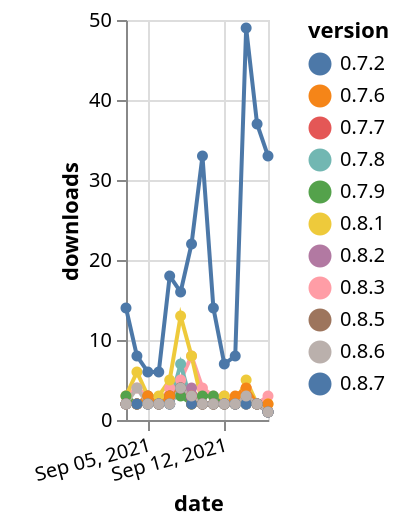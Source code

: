 {"$schema": "https://vega.github.io/schema/vega-lite/v5.json", "description": "A simple bar chart with embedded data.", "data": {"values": [{"date": "2021-09-03", "total": 3203, "delta": 3, "version": "0.8.3"}, {"date": "2021-09-04", "total": 3207, "delta": 4, "version": "0.8.3"}, {"date": "2021-09-05", "total": 3210, "delta": 3, "version": "0.8.3"}, {"date": "2021-09-06", "total": 3212, "delta": 2, "version": "0.8.3"}, {"date": "2021-09-07", "total": 3216, "delta": 4, "version": "0.8.3"}, {"date": "2021-09-08", "total": 3221, "delta": 5, "version": "0.8.3"}, {"date": "2021-09-09", "total": 3229, "delta": 8, "version": "0.8.3"}, {"date": "2021-09-10", "total": 3233, "delta": 4, "version": "0.8.3"}, {"date": "2021-09-11", "total": 3236, "delta": 3, "version": "0.8.3"}, {"date": "2021-09-12", "total": 3239, "delta": 3, "version": "0.8.3"}, {"date": "2021-09-13", "total": 3241, "delta": 2, "version": "0.8.3"}, {"date": "2021-09-14", "total": 3245, "delta": 4, "version": "0.8.3"}, {"date": "2021-09-15", "total": 3247, "delta": 2, "version": "0.8.3"}, {"date": "2021-09-16", "total": 3250, "delta": 3, "version": "0.8.3"}, {"date": "2021-09-03", "total": 6599, "delta": 3, "version": "0.8.1"}, {"date": "2021-09-04", "total": 6605, "delta": 6, "version": "0.8.1"}, {"date": "2021-09-05", "total": 6608, "delta": 3, "version": "0.8.1"}, {"date": "2021-09-06", "total": 6611, "delta": 3, "version": "0.8.1"}, {"date": "2021-09-07", "total": 6616, "delta": 5, "version": "0.8.1"}, {"date": "2021-09-08", "total": 6629, "delta": 13, "version": "0.8.1"}, {"date": "2021-09-09", "total": 6637, "delta": 8, "version": "0.8.1"}, {"date": "2021-09-10", "total": 6639, "delta": 2, "version": "0.8.1"}, {"date": "2021-09-11", "total": 6641, "delta": 2, "version": "0.8.1"}, {"date": "2021-09-12", "total": 6644, "delta": 3, "version": "0.8.1"}, {"date": "2021-09-13", "total": 6646, "delta": 2, "version": "0.8.1"}, {"date": "2021-09-14", "total": 6651, "delta": 5, "version": "0.8.1"}, {"date": "2021-09-15", "total": 6653, "delta": 2, "version": "0.8.1"}, {"date": "2021-09-16", "total": 6655, "delta": 2, "version": "0.8.1"}, {"date": "2021-09-03", "total": 2078, "delta": 14, "version": "0.8.7"}, {"date": "2021-09-04", "total": 2086, "delta": 8, "version": "0.8.7"}, {"date": "2021-09-05", "total": 2092, "delta": 6, "version": "0.8.7"}, {"date": "2021-09-06", "total": 2098, "delta": 6, "version": "0.8.7"}, {"date": "2021-09-07", "total": 2116, "delta": 18, "version": "0.8.7"}, {"date": "2021-09-08", "total": 2132, "delta": 16, "version": "0.8.7"}, {"date": "2021-09-09", "total": 2154, "delta": 22, "version": "0.8.7"}, {"date": "2021-09-10", "total": 2187, "delta": 33, "version": "0.8.7"}, {"date": "2021-09-11", "total": 2201, "delta": 14, "version": "0.8.7"}, {"date": "2021-09-12", "total": 2208, "delta": 7, "version": "0.8.7"}, {"date": "2021-09-13", "total": 2216, "delta": 8, "version": "0.8.7"}, {"date": "2021-09-14", "total": 2265, "delta": 49, "version": "0.8.7"}, {"date": "2021-09-15", "total": 2302, "delta": 37, "version": "0.8.7"}, {"date": "2021-09-16", "total": 2335, "delta": 33, "version": "0.8.7"}, {"date": "2021-09-03", "total": 3180, "delta": 3, "version": "0.7.9"}, {"date": "2021-09-04", "total": 3182, "delta": 2, "version": "0.7.9"}, {"date": "2021-09-05", "total": 3184, "delta": 2, "version": "0.7.9"}, {"date": "2021-09-06", "total": 3186, "delta": 2, "version": "0.7.9"}, {"date": "2021-09-07", "total": 3189, "delta": 3, "version": "0.7.9"}, {"date": "2021-09-08", "total": 3192, "delta": 3, "version": "0.7.9"}, {"date": "2021-09-09", "total": 3194, "delta": 2, "version": "0.7.9"}, {"date": "2021-09-10", "total": 3197, "delta": 3, "version": "0.7.9"}, {"date": "2021-09-11", "total": 3200, "delta": 3, "version": "0.7.9"}, {"date": "2021-09-12", "total": 3202, "delta": 2, "version": "0.7.9"}, {"date": "2021-09-13", "total": 3204, "delta": 2, "version": "0.7.9"}, {"date": "2021-09-14", "total": 3206, "delta": 2, "version": "0.7.9"}, {"date": "2021-09-15", "total": 3208, "delta": 2, "version": "0.7.9"}, {"date": "2021-09-16", "total": 3209, "delta": 1, "version": "0.7.9"}, {"date": "2021-09-03", "total": 1375, "delta": 2, "version": "0.8.2"}, {"date": "2021-09-04", "total": 1377, "delta": 2, "version": "0.8.2"}, {"date": "2021-09-05", "total": 1379, "delta": 2, "version": "0.8.2"}, {"date": "2021-09-06", "total": 1381, "delta": 2, "version": "0.8.2"}, {"date": "2021-09-07", "total": 1383, "delta": 2, "version": "0.8.2"}, {"date": "2021-09-08", "total": 1387, "delta": 4, "version": "0.8.2"}, {"date": "2021-09-09", "total": 1391, "delta": 4, "version": "0.8.2"}, {"date": "2021-09-10", "total": 1393, "delta": 2, "version": "0.8.2"}, {"date": "2021-09-11", "total": 1395, "delta": 2, "version": "0.8.2"}, {"date": "2021-09-12", "total": 1397, "delta": 2, "version": "0.8.2"}, {"date": "2021-09-13", "total": 1399, "delta": 2, "version": "0.8.2"}, {"date": "2021-09-14", "total": 1401, "delta": 2, "version": "0.8.2"}, {"date": "2021-09-15", "total": 1403, "delta": 2, "version": "0.8.2"}, {"date": "2021-09-16", "total": 1404, "delta": 1, "version": "0.8.2"}, {"date": "2021-09-03", "total": 1310, "delta": 2, "version": "0.8.5"}, {"date": "2021-09-04", "total": 1312, "delta": 2, "version": "0.8.5"}, {"date": "2021-09-05", "total": 1315, "delta": 3, "version": "0.8.5"}, {"date": "2021-09-06", "total": 1317, "delta": 2, "version": "0.8.5"}, {"date": "2021-09-07", "total": 1319, "delta": 2, "version": "0.8.5"}, {"date": "2021-09-08", "total": 1323, "delta": 4, "version": "0.8.5"}, {"date": "2021-09-09", "total": 1326, "delta": 3, "version": "0.8.5"}, {"date": "2021-09-10", "total": 1328, "delta": 2, "version": "0.8.5"}, {"date": "2021-09-11", "total": 1330, "delta": 2, "version": "0.8.5"}, {"date": "2021-09-12", "total": 1332, "delta": 2, "version": "0.8.5"}, {"date": "2021-09-13", "total": 1334, "delta": 2, "version": "0.8.5"}, {"date": "2021-09-14", "total": 1337, "delta": 3, "version": "0.8.5"}, {"date": "2021-09-15", "total": 1339, "delta": 2, "version": "0.8.5"}, {"date": "2021-09-16", "total": 1340, "delta": 1, "version": "0.8.5"}, {"date": "2021-09-03", "total": 18352, "delta": 2, "version": "0.7.7"}, {"date": "2021-09-04", "total": 18354, "delta": 2, "version": "0.7.7"}, {"date": "2021-09-05", "total": 18356, "delta": 2, "version": "0.7.7"}, {"date": "2021-09-06", "total": 18358, "delta": 2, "version": "0.7.7"}, {"date": "2021-09-07", "total": 18361, "delta": 3, "version": "0.7.7"}, {"date": "2021-09-08", "total": 18365, "delta": 4, "version": "0.7.7"}, {"date": "2021-09-09", "total": 18368, "delta": 3, "version": "0.7.7"}, {"date": "2021-09-10", "total": 18370, "delta": 2, "version": "0.7.7"}, {"date": "2021-09-11", "total": 18372, "delta": 2, "version": "0.7.7"}, {"date": "2021-09-12", "total": 18374, "delta": 2, "version": "0.7.7"}, {"date": "2021-09-13", "total": 18376, "delta": 2, "version": "0.7.7"}, {"date": "2021-09-14", "total": 18378, "delta": 2, "version": "0.7.7"}, {"date": "2021-09-15", "total": 18380, "delta": 2, "version": "0.7.7"}, {"date": "2021-09-16", "total": 18381, "delta": 1, "version": "0.7.7"}, {"date": "2021-09-03", "total": 6350, "delta": 2, "version": "0.7.8"}, {"date": "2021-09-04", "total": 6352, "delta": 2, "version": "0.7.8"}, {"date": "2021-09-05", "total": 6354, "delta": 2, "version": "0.7.8"}, {"date": "2021-09-06", "total": 6356, "delta": 2, "version": "0.7.8"}, {"date": "2021-09-07", "total": 6358, "delta": 2, "version": "0.7.8"}, {"date": "2021-09-08", "total": 6365, "delta": 7, "version": "0.7.8"}, {"date": "2021-09-09", "total": 6367, "delta": 2, "version": "0.7.8"}, {"date": "2021-09-10", "total": 6369, "delta": 2, "version": "0.7.8"}, {"date": "2021-09-11", "total": 6371, "delta": 2, "version": "0.7.8"}, {"date": "2021-09-12", "total": 6373, "delta": 2, "version": "0.7.8"}, {"date": "2021-09-13", "total": 6375, "delta": 2, "version": "0.7.8"}, {"date": "2021-09-14", "total": 6377, "delta": 2, "version": "0.7.8"}, {"date": "2021-09-15", "total": 6379, "delta": 2, "version": "0.7.8"}, {"date": "2021-09-16", "total": 6380, "delta": 1, "version": "0.7.8"}, {"date": "2021-09-03", "total": 4571, "delta": 2, "version": "0.7.6"}, {"date": "2021-09-04", "total": 4573, "delta": 2, "version": "0.7.6"}, {"date": "2021-09-05", "total": 4576, "delta": 3, "version": "0.7.6"}, {"date": "2021-09-06", "total": 4578, "delta": 2, "version": "0.7.6"}, {"date": "2021-09-07", "total": 4581, "delta": 3, "version": "0.7.6"}, {"date": "2021-09-08", "total": 4585, "delta": 4, "version": "0.7.6"}, {"date": "2021-09-09", "total": 4587, "delta": 2, "version": "0.7.6"}, {"date": "2021-09-10", "total": 4589, "delta": 2, "version": "0.7.6"}, {"date": "2021-09-11", "total": 4591, "delta": 2, "version": "0.7.6"}, {"date": "2021-09-12", "total": 4593, "delta": 2, "version": "0.7.6"}, {"date": "2021-09-13", "total": 4596, "delta": 3, "version": "0.7.6"}, {"date": "2021-09-14", "total": 4600, "delta": 4, "version": "0.7.6"}, {"date": "2021-09-15", "total": 4602, "delta": 2, "version": "0.7.6"}, {"date": "2021-09-16", "total": 4604, "delta": 2, "version": "0.7.6"}, {"date": "2021-09-03", "total": 5058, "delta": 2, "version": "0.7.2"}, {"date": "2021-09-04", "total": 5060, "delta": 2, "version": "0.7.2"}, {"date": "2021-09-05", "total": 5062, "delta": 2, "version": "0.7.2"}, {"date": "2021-09-06", "total": 5064, "delta": 2, "version": "0.7.2"}, {"date": "2021-09-07", "total": 5066, "delta": 2, "version": "0.7.2"}, {"date": "2021-09-08", "total": 5070, "delta": 4, "version": "0.7.2"}, {"date": "2021-09-09", "total": 5072, "delta": 2, "version": "0.7.2"}, {"date": "2021-09-10", "total": 5074, "delta": 2, "version": "0.7.2"}, {"date": "2021-09-11", "total": 5076, "delta": 2, "version": "0.7.2"}, {"date": "2021-09-12", "total": 5078, "delta": 2, "version": "0.7.2"}, {"date": "2021-09-13", "total": 5080, "delta": 2, "version": "0.7.2"}, {"date": "2021-09-14", "total": 5082, "delta": 2, "version": "0.7.2"}, {"date": "2021-09-15", "total": 5084, "delta": 2, "version": "0.7.2"}, {"date": "2021-09-16", "total": 5085, "delta": 1, "version": "0.7.2"}, {"date": "2021-09-03", "total": 685, "delta": 2, "version": "0.8.6"}, {"date": "2021-09-04", "total": 689, "delta": 4, "version": "0.8.6"}, {"date": "2021-09-05", "total": 691, "delta": 2, "version": "0.8.6"}, {"date": "2021-09-06", "total": 693, "delta": 2, "version": "0.8.6"}, {"date": "2021-09-07", "total": 695, "delta": 2, "version": "0.8.6"}, {"date": "2021-09-08", "total": 699, "delta": 4, "version": "0.8.6"}, {"date": "2021-09-09", "total": 702, "delta": 3, "version": "0.8.6"}, {"date": "2021-09-10", "total": 704, "delta": 2, "version": "0.8.6"}, {"date": "2021-09-11", "total": 706, "delta": 2, "version": "0.8.6"}, {"date": "2021-09-12", "total": 708, "delta": 2, "version": "0.8.6"}, {"date": "2021-09-13", "total": 710, "delta": 2, "version": "0.8.6"}, {"date": "2021-09-14", "total": 713, "delta": 3, "version": "0.8.6"}, {"date": "2021-09-15", "total": 715, "delta": 2, "version": "0.8.6"}, {"date": "2021-09-16", "total": 716, "delta": 1, "version": "0.8.6"}]}, "width": "container", "mark": {"type": "line", "point": {"filled": true}}, "encoding": {"x": {"field": "date", "type": "temporal", "timeUnit": "yearmonthdate", "title": "date", "axis": {"labelAngle": -15}}, "y": {"field": "delta", "type": "quantitative", "title": "downloads"}, "color": {"field": "version", "type": "nominal"}, "tooltip": {"field": "delta"}}}